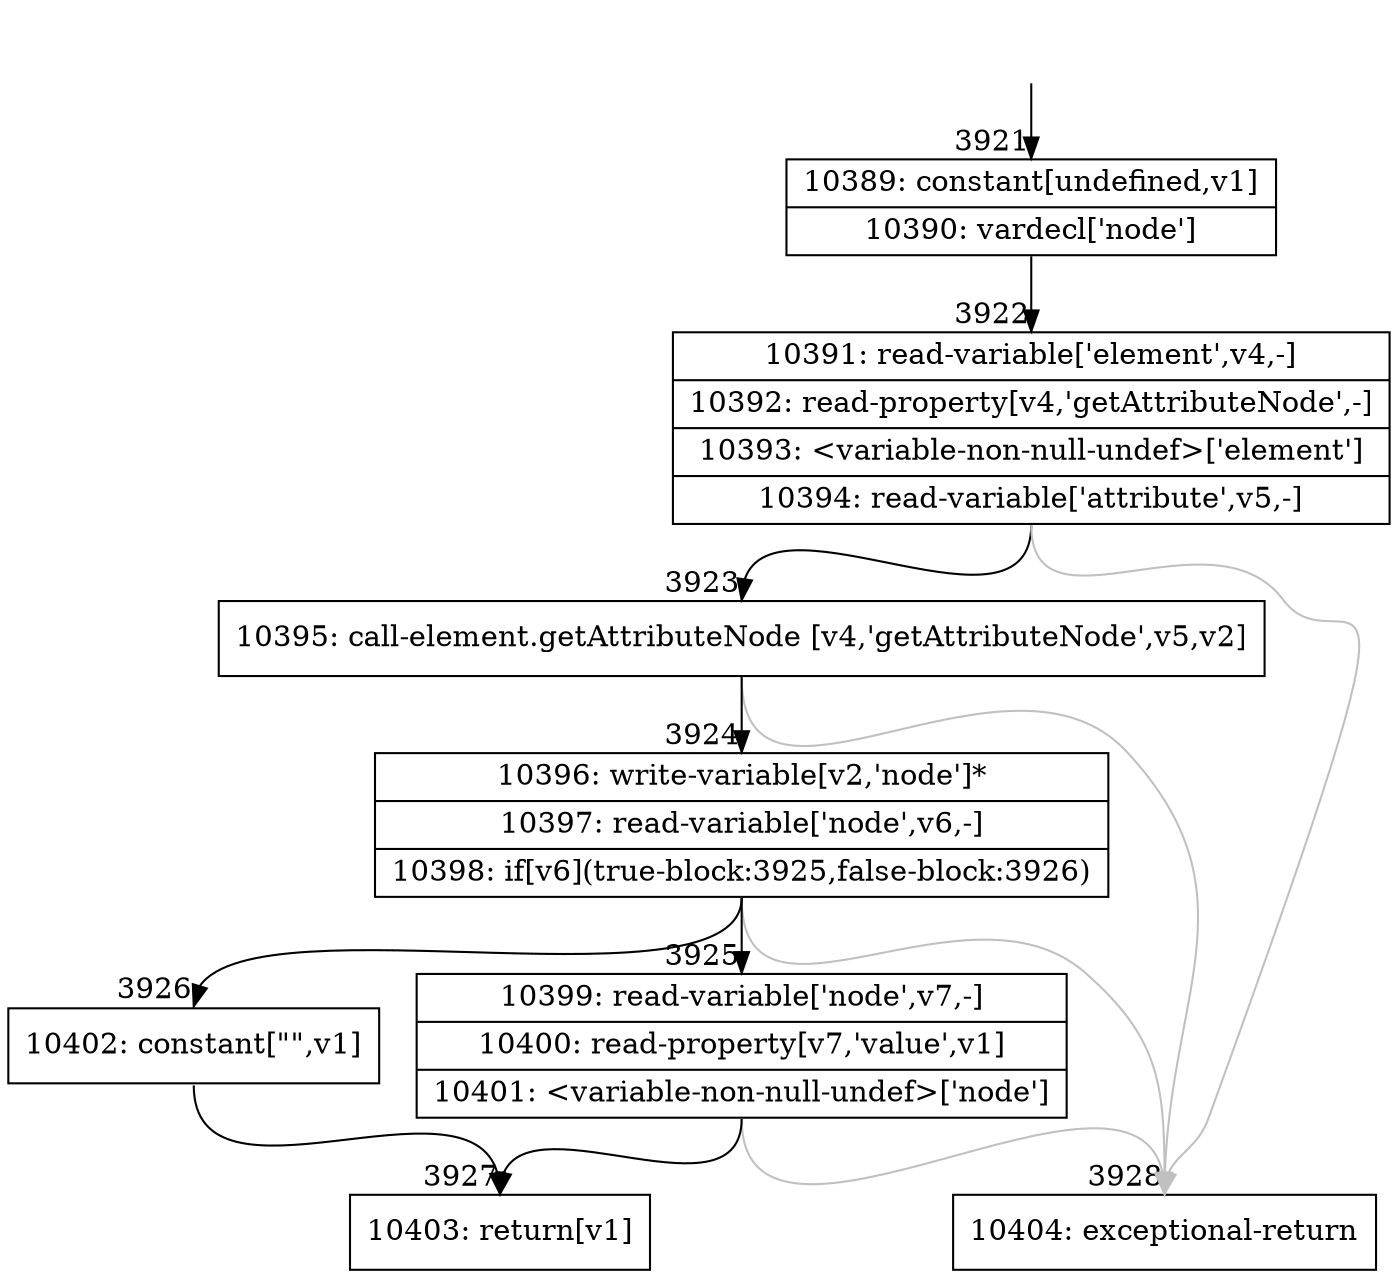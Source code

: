 digraph {
rankdir="TD"
BB_entry331[shape=none,label=""];
BB_entry331 -> BB3921 [tailport=s, headport=n, headlabel="    3921"]
BB3921 [shape=record label="{10389: constant[undefined,v1]|10390: vardecl['node']}" ] 
BB3921 -> BB3922 [tailport=s, headport=n, headlabel="      3922"]
BB3922 [shape=record label="{10391: read-variable['element',v4,-]|10392: read-property[v4,'getAttributeNode',-]|10393: \<variable-non-null-undef\>['element']|10394: read-variable['attribute',v5,-]}" ] 
BB3922 -> BB3923 [tailport=s, headport=n, headlabel="      3923"]
BB3922 -> BB3928 [tailport=s, headport=n, color=gray, headlabel="      3928"]
BB3923 [shape=record label="{10395: call-element.getAttributeNode [v4,'getAttributeNode',v5,v2]}" ] 
BB3923 -> BB3924 [tailport=s, headport=n, headlabel="      3924"]
BB3923 -> BB3928 [tailport=s, headport=n, color=gray]
BB3924 [shape=record label="{10396: write-variable[v2,'node']*|10397: read-variable['node',v6,-]|10398: if[v6](true-block:3925,false-block:3926)}" ] 
BB3924 -> BB3925 [tailport=s, headport=n, headlabel="      3925"]
BB3924 -> BB3926 [tailport=s, headport=n, headlabel="      3926"]
BB3924 -> BB3928 [tailport=s, headport=n, color=gray]
BB3925 [shape=record label="{10399: read-variable['node',v7,-]|10400: read-property[v7,'value',v1]|10401: \<variable-non-null-undef\>['node']}" ] 
BB3925 -> BB3927 [tailport=s, headport=n, headlabel="      3927"]
BB3925 -> BB3928 [tailport=s, headport=n, color=gray]
BB3926 [shape=record label="{10402: constant[\"\",v1]}" ] 
BB3926 -> BB3927 [tailport=s, headport=n]
BB3927 [shape=record label="{10403: return[v1]}" ] 
BB3928 [shape=record label="{10404: exceptional-return}" ] 
//#$~ 2924
}

